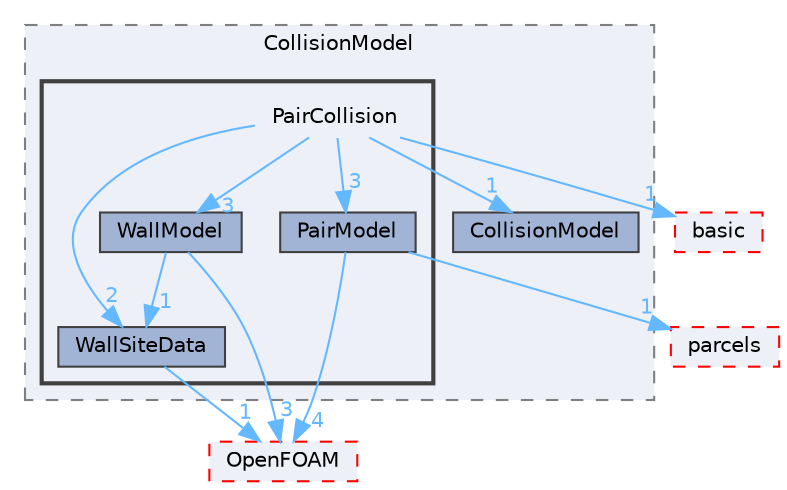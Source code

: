 digraph "src/lagrangian/intermediate/submodels/Kinematic/CollisionModel/PairCollision"
{
 // LATEX_PDF_SIZE
  bgcolor="transparent";
  edge [fontname=Helvetica,fontsize=10,labelfontname=Helvetica,labelfontsize=10];
  node [fontname=Helvetica,fontsize=10,shape=box,height=0.2,width=0.4];
  compound=true
  subgraph clusterdir_2bde217cd4c4c59a6845fe90485c2b1b {
    graph [ bgcolor="#edf0f7", pencolor="grey50", label="CollisionModel", fontname=Helvetica,fontsize=10 style="filled,dashed", URL="dir_2bde217cd4c4c59a6845fe90485c2b1b.html",tooltip=""]
  dir_4c391833c1c6a55065cef122be25c250 [label="CollisionModel", fillcolor="#a2b4d6", color="grey25", style="filled", URL="dir_4c391833c1c6a55065cef122be25c250.html",tooltip=""];
  subgraph clusterdir_4348cf8d0fceec2d089699310dcaf53c {
    graph [ bgcolor="#edf0f7", pencolor="grey25", label="", fontname=Helvetica,fontsize=10 style="filled,bold", URL="dir_4348cf8d0fceec2d089699310dcaf53c.html",tooltip=""]
    dir_4348cf8d0fceec2d089699310dcaf53c [shape=plaintext, label="PairCollision"];
  dir_3cfe95366bcf693649edc819488068c7 [label="PairModel", fillcolor="#a2b4d6", color="grey25", style="filled", URL="dir_3cfe95366bcf693649edc819488068c7.html",tooltip=""];
  dir_6be07ff5f1d62098c63bd60af9b1f977 [label="WallModel", fillcolor="#a2b4d6", color="grey25", style="filled", URL="dir_6be07ff5f1d62098c63bd60af9b1f977.html",tooltip=""];
  dir_26631a6883229f153b4baa22fdd14d7b [label="WallSiteData", fillcolor="#a2b4d6", color="grey25", style="filled", URL="dir_26631a6883229f153b4baa22fdd14d7b.html",tooltip=""];
  }
  }
  dir_584e0ab0901b4327f36f4285cac7f2f8 [label="basic", fillcolor="#edf0f7", color="red", style="filled,dashed", URL="dir_584e0ab0901b4327f36f4285cac7f2f8.html",tooltip=""];
  dir_c5473ff19b20e6ec4dfe5c310b3778a8 [label="OpenFOAM", fillcolor="#edf0f7", color="red", style="filled,dashed", URL="dir_c5473ff19b20e6ec4dfe5c310b3778a8.html",tooltip=""];
  dir_b8d19ddbdf0975644e34192d6313800e [label="parcels", fillcolor="#edf0f7", color="red", style="filled,dashed", URL="dir_b8d19ddbdf0975644e34192d6313800e.html",tooltip=""];
  dir_4348cf8d0fceec2d089699310dcaf53c->dir_26631a6883229f153b4baa22fdd14d7b [headlabel="2", labeldistance=1.5 headhref="dir_002768_004367.html" href="dir_002768_004367.html" color="steelblue1" fontcolor="steelblue1"];
  dir_4348cf8d0fceec2d089699310dcaf53c->dir_3cfe95366bcf693649edc819488068c7 [headlabel="3", labeldistance=1.5 headhref="dir_002768_002771.html" href="dir_002768_002771.html" color="steelblue1" fontcolor="steelblue1"];
  dir_4348cf8d0fceec2d089699310dcaf53c->dir_4c391833c1c6a55065cef122be25c250 [headlabel="1", labeldistance=1.5 headhref="dir_002768_000539.html" href="dir_002768_000539.html" color="steelblue1" fontcolor="steelblue1"];
  dir_4348cf8d0fceec2d089699310dcaf53c->dir_584e0ab0901b4327f36f4285cac7f2f8 [headlabel="1", labeldistance=1.5 headhref="dir_002768_000211.html" href="dir_002768_000211.html" color="steelblue1" fontcolor="steelblue1"];
  dir_4348cf8d0fceec2d089699310dcaf53c->dir_6be07ff5f1d62098c63bd60af9b1f977 [headlabel="3", labeldistance=1.5 headhref="dir_002768_004362.html" href="dir_002768_004362.html" color="steelblue1" fontcolor="steelblue1"];
  dir_3cfe95366bcf693649edc819488068c7->dir_c5473ff19b20e6ec4dfe5c310b3778a8 [headlabel="4", labeldistance=1.5 headhref="dir_002771_002695.html" href="dir_002771_002695.html" color="steelblue1" fontcolor="steelblue1"];
  dir_3cfe95366bcf693649edc819488068c7->dir_b8d19ddbdf0975644e34192d6313800e [headlabel="1", labeldistance=1.5 headhref="dir_002771_002785.html" href="dir_002771_002785.html" color="steelblue1" fontcolor="steelblue1"];
  dir_6be07ff5f1d62098c63bd60af9b1f977->dir_c5473ff19b20e6ec4dfe5c310b3778a8 [headlabel="3", labeldistance=1.5 headhref="dir_004362_002695.html" href="dir_004362_002695.html" color="steelblue1" fontcolor="steelblue1"];
  dir_6be07ff5f1d62098c63bd60af9b1f977->dir_26631a6883229f153b4baa22fdd14d7b [headlabel="1", labeldistance=1.5 headhref="dir_004362_004367.html" href="dir_004362_004367.html" color="steelblue1" fontcolor="steelblue1"];
  dir_26631a6883229f153b4baa22fdd14d7b->dir_c5473ff19b20e6ec4dfe5c310b3778a8 [headlabel="1", labeldistance=1.5 headhref="dir_004367_002695.html" href="dir_004367_002695.html" color="steelblue1" fontcolor="steelblue1"];
}
